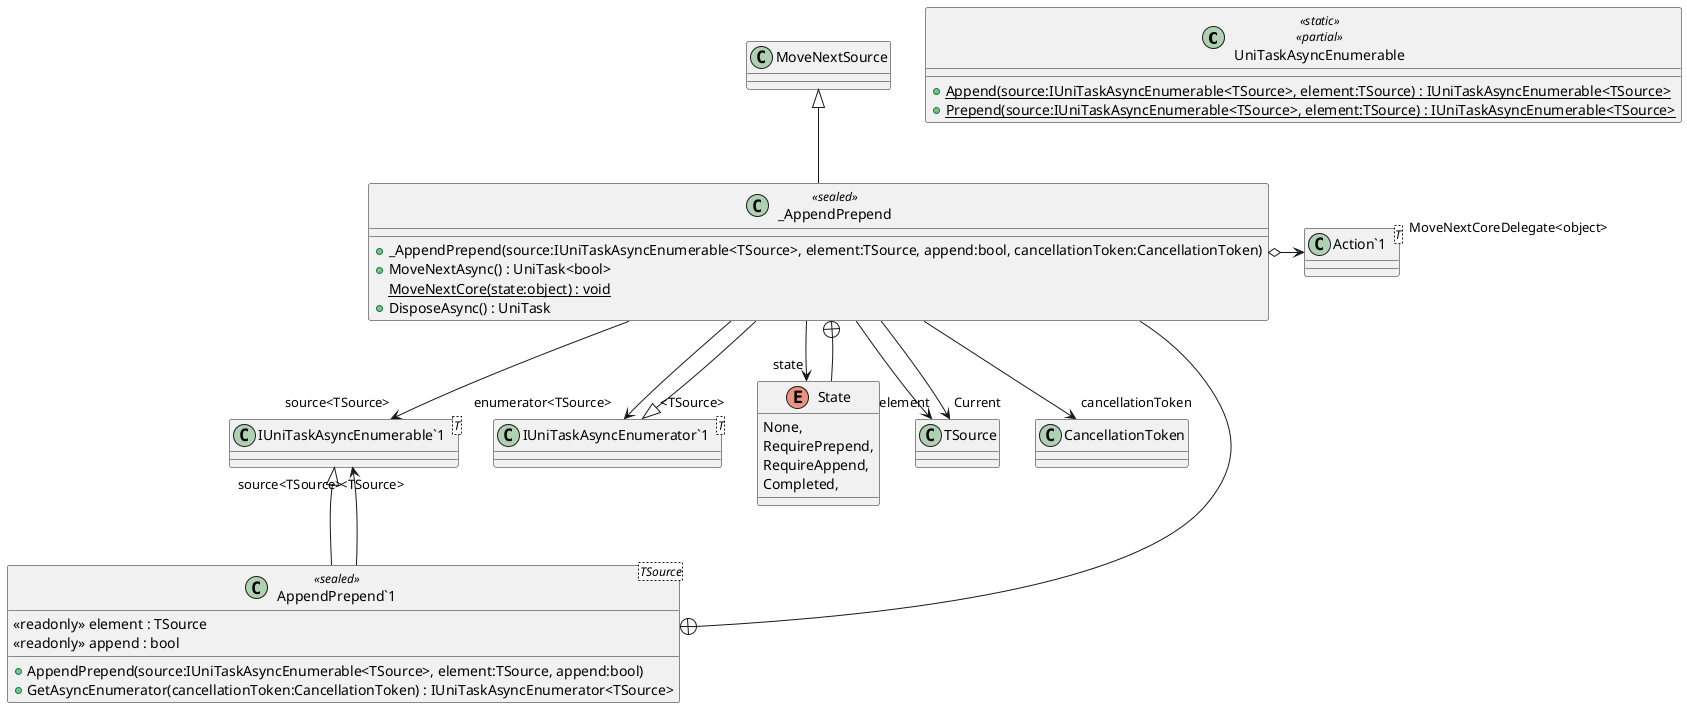 @startuml
class UniTaskAsyncEnumerable <<static>> <<partial>> {
    + {static} Append(source:IUniTaskAsyncEnumerable<TSource>, element:TSource) : IUniTaskAsyncEnumerable<TSource>
    + {static} Prepend(source:IUniTaskAsyncEnumerable<TSource>, element:TSource) : IUniTaskAsyncEnumerable<TSource>
}
class "AppendPrepend`1"<TSource> <<sealed>> {
    <<readonly>> element : TSource
    <<readonly>> append : bool
    + AppendPrepend(source:IUniTaskAsyncEnumerable<TSource>, element:TSource, append:bool)
    + GetAsyncEnumerator(cancellationToken:CancellationToken) : IUniTaskAsyncEnumerator<TSource>
}
class "IUniTaskAsyncEnumerable`1"<T> {
}
class _AppendPrepend <<sealed>> {
    + _AppendPrepend(source:IUniTaskAsyncEnumerable<TSource>, element:TSource, append:bool, cancellationToken:CancellationToken)
    + MoveNextAsync() : UniTask<bool>
    {static} MoveNextCore(state:object) : void
    + DisposeAsync() : UniTask
}
class "IUniTaskAsyncEnumerator`1"<T> {
}
enum State {
    None,
    RequirePrepend,
    RequireAppend,
    Completed,
}
class "Action`1"<T> {
}
"IUniTaskAsyncEnumerable`1" "<TSource>" <|-- "AppendPrepend`1"
"AppendPrepend`1" --> "source<TSource>" "IUniTaskAsyncEnumerable`1"
"AppendPrepend`1" +-- _AppendPrepend
MoveNextSource <|-- _AppendPrepend
"IUniTaskAsyncEnumerator`1" "<TSource>" <|-- _AppendPrepend
_AppendPrepend o-> "MoveNextCoreDelegate<object>" "Action`1"
_AppendPrepend --> "source<TSource>" "IUniTaskAsyncEnumerable`1"
_AppendPrepend --> "element" TSource
_AppendPrepend --> "cancellationToken" CancellationToken
_AppendPrepend --> "state" State
_AppendPrepend --> "enumerator<TSource>" "IUniTaskAsyncEnumerator`1"
_AppendPrepend --> "Current" TSource
_AppendPrepend +-- State
@enduml
